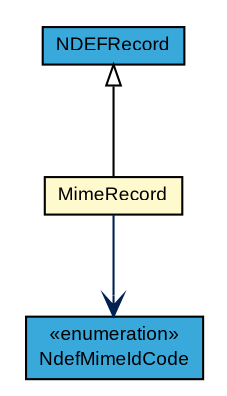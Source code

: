 #!/usr/local/bin/dot
#
# Class diagram 
# Generated by UMLGraph version R5_7_2-3-gee82a7 (http://www.umlgraph.org/)
#

digraph G {
	edge [fontname="arial",fontsize=10,labelfontname="arial",labelfontsize=10];
	node [fontname="arial",fontsize=10,shape=plaintext];
	nodesep=0.25;
	ranksep=0.5;
	// com.st.st25sdk.ndef.NDEFRecord
	c18912 [label=<<table title="com.st.st25sdk.ndef.NDEFRecord" border="0" cellborder="1" cellspacing="0" cellpadding="2" port="p" bgcolor="#39a9dc" href="./NDEFRecord.html">
		<tr><td><table border="0" cellspacing="0" cellpadding="1">
<tr><td align="center" balign="center"> NDEFRecord </td></tr>
		</table></td></tr>
		</table>>, URL="./NDEFRecord.html", fontname="arial", fontcolor="black", fontsize=9.0];
	// com.st.st25sdk.ndef.MimeRecord
	c18914 [label=<<table title="com.st.st25sdk.ndef.MimeRecord" border="0" cellborder="1" cellspacing="0" cellpadding="2" port="p" bgcolor="lemonChiffon" href="./MimeRecord.html">
		<tr><td><table border="0" cellspacing="0" cellpadding="1">
<tr><td align="center" balign="center"> MimeRecord </td></tr>
		</table></td></tr>
		</table>>, URL="./MimeRecord.html", fontname="arial", fontcolor="black", fontsize=9.0];
	// com.st.st25sdk.ndef.MimeRecord.NdefMimeIdCode
	c18915 [label=<<table title="com.st.st25sdk.ndef.MimeRecord.NdefMimeIdCode" border="0" cellborder="1" cellspacing="0" cellpadding="2" port="p" bgcolor="#39a9dc" href="./MimeRecord.NdefMimeIdCode.html">
		<tr><td><table border="0" cellspacing="0" cellpadding="1">
<tr><td align="center" balign="center"> &#171;enumeration&#187; </td></tr>
<tr><td align="center" balign="center"> NdefMimeIdCode </td></tr>
		</table></td></tr>
		</table>>, URL="./MimeRecord.NdefMimeIdCode.html", fontname="arial", fontcolor="black", fontsize=9.0];
	//com.st.st25sdk.ndef.MimeRecord extends com.st.st25sdk.ndef.NDEFRecord
	c18912:p -> c18914:p [dir=back,arrowtail=empty];
	// com.st.st25sdk.ndef.MimeRecord NAVASSOC com.st.st25sdk.ndef.MimeRecord.NdefMimeIdCode
	c18914:p -> c18915:p [taillabel="", label="", headlabel="", fontname="arial", fontcolor="#002052", fontsize=10.0, color="#002052", arrowhead=open];
}

